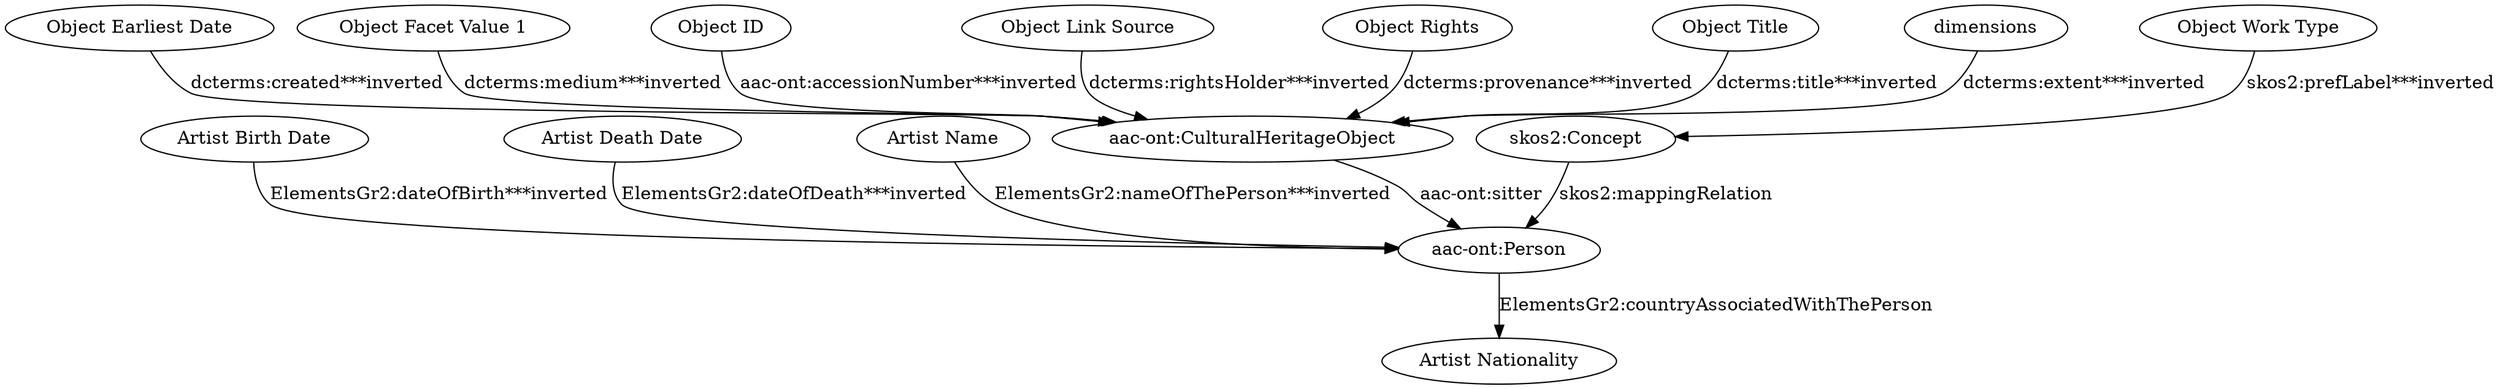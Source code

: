 digraph {
  "Artist Birth Date" [type=attribute_name,label="Artist Birth Date"]
  "aac-ont:Person1" [type=class_uri,label="aac-ont:Person"]
  "Artist Death Date" [type=attribute_name,label="Artist Death Date"]
  "Artist Name" [type=attribute_name,label="Artist Name"]
  "Object Earliest Date" [type=attribute_name,label="Object Earliest Date"]
  "aac-ont:CulturalHeritageObject1" [type=class_uri,label="aac-ont:CulturalHeritageObject"]
  "Object Facet Value 1" [type=attribute_name,label="Object Facet Value 1"]
  "Object ID" [type=attribute_name,label="Object ID"]
  "Object Link Source" [type=attribute_name,label="Object Link Source"]
  "Object Rights" [type=attribute_name,label="Object Rights"]
  "Object Title" [type=attribute_name,label="Object Title"]
  "Object Work Type" [type=attribute_name,label="Object Work Type"]
  "skos2:Concept1" [type=class_uri,label="skos2:Concept"]
  "Artist Nationality" [type=attribute_name,label="Artist Nationality"]
  dimensions [type=attribute_name,label=dimensions]
  "Artist Birth Date" -> "aac-ont:Person1" [type=st_property_uri,label="ElementsGr2:dateOfBirth***inverted",weight=1]
  "Artist Death Date" -> "aac-ont:Person1" [type=st_property_uri,label="ElementsGr2:dateOfDeath***inverted",weight=1]
  "Artist Name" -> "aac-ont:Person1" [type=st_property_uri,label="ElementsGr2:nameOfThePerson***inverted",weight=1]
  "Object Earliest Date" -> "aac-ont:CulturalHeritageObject1" [type=st_property_uri,label="dcterms:created***inverted",weight=1]
  "Object Facet Value 1" -> "aac-ont:CulturalHeritageObject1" [type=st_property_uri,label="dcterms:medium***inverted",weight=1]
  "Object ID" -> "aac-ont:CulturalHeritageObject1" [type=st_property_uri,label="aac-ont:accessionNumber***inverted",weight=1]
  "Object Link Source" -> "aac-ont:CulturalHeritageObject1" [type=st_property_uri,label="dcterms:rightsHolder***inverted",weight=1]
  "Object Rights" -> "aac-ont:CulturalHeritageObject1" [type=st_property_uri,label="dcterms:provenance***inverted",weight=1]
  "Object Title" -> "aac-ont:CulturalHeritageObject1" [type=st_property_uri,label="dcterms:title***inverted",weight=1]
  "Object Work Type" -> "skos2:Concept1" [type=st_property_uri,label="skos2:prefLabel***inverted",weight=1]
  "aac-ont:CulturalHeritageObject1" -> "aac-ont:Person1" [label="aac-ont:sitter",type=direct_property_uri,weight=1]
  "aac-ont:Person1" -> "Artist Nationality" [label="ElementsGr2:countryAssociatedWithThePerson",type=st_property_uri]
  dimensions -> "aac-ont:CulturalHeritageObject1" [type=st_property_uri,label="dcterms:extent***inverted",weight=1]
  "skos2:Concept1" -> "aac-ont:Person1" [label="skos2:mappingRelation",type=inherited,weight=4]
}
